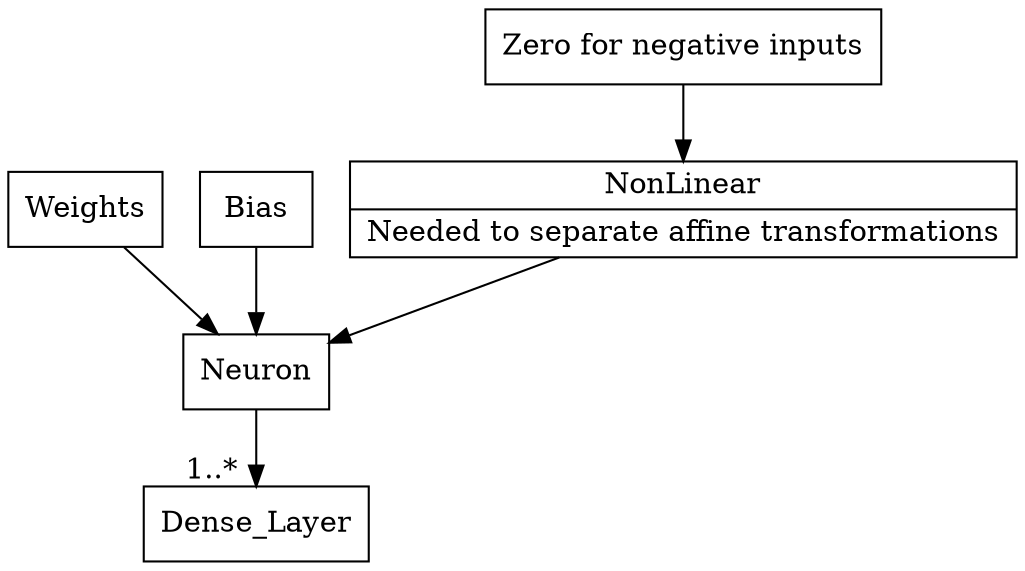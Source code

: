 digraph G {

	node [
		shape = "record"
	]

        NonLinear [
                label = "{NonLinear | Needed to separate affine transformations }"
        ]

        ReLU [
                label = "Zero for negative inputs"
        ]


	ReLU -> NonLinear
	NonLinear -> Neuron
	Weights -> Neuron
	Bias -> Neuron

        edge [
                headlabel = "1..*  "
        ]

	Neuron -> Dense_Layer
}
